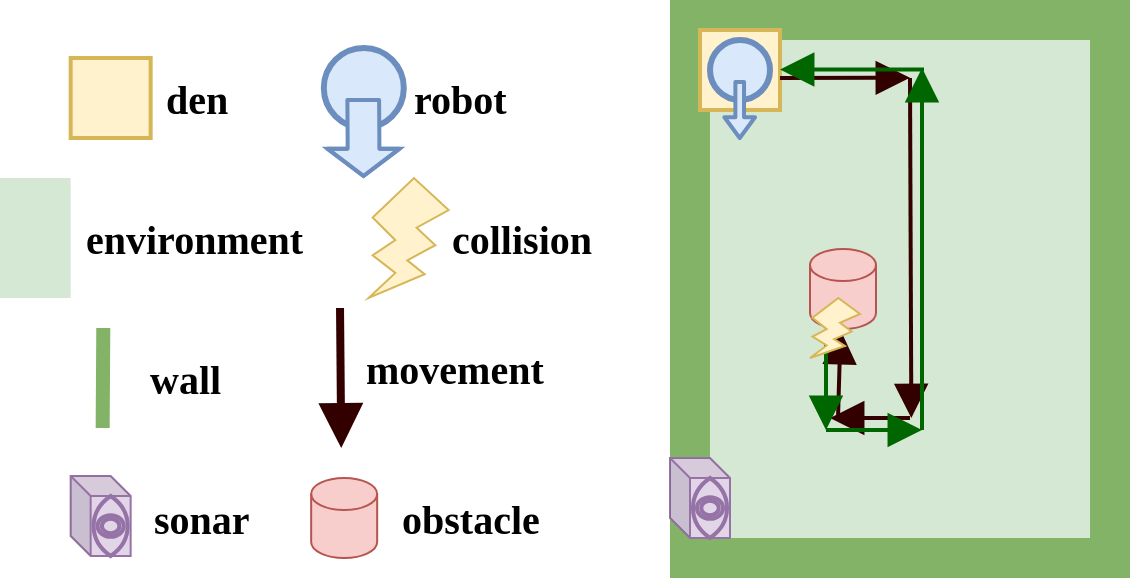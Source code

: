 <mxfile version="14.4.3" type="device"><diagram id="38rpAJSljCp4Y_t4XJB3" name="Pagina-1"><mxGraphModel dx="708" dy="410" grid="1" gridSize="10" guides="1" tooltips="1" connect="1" arrows="1" fold="1" page="1" pageScale="1" pageWidth="827" pageHeight="1169" math="0" shadow="0"><root><mxCell id="0"/><mxCell id="1" parent="0"/><mxCell id="dRU0oKlooQQdXRO8Y2s7-1" value="" style="rounded=0;whiteSpace=wrap;html=1;fillColor=#d5e8d4;strokeColor=#82b366;perimeterSpacing=0;strokeWidth=20;glass=0;shadow=0;sketch=0;" parent="1" vertex="1"><mxGeometry x="380" y="91" width="210" height="269" as="geometry"/></mxCell><mxCell id="dRU0oKlooQQdXRO8Y2s7-8" value="" style="ellipse;whiteSpace=wrap;html=1;aspect=fixed;rounded=0;shadow=0;glass=0;sketch=0;strokeWidth=3;fillColor=#dae8fc;strokeColor=#6c8ebf;" parent="1" vertex="1"><mxGeometry x="196.9" y="105" width="40" height="40" as="geometry"/></mxCell><mxCell id="dRU0oKlooQQdXRO8Y2s7-9" value="" style="shape=flexArrow;endArrow=classic;html=1;strokeColor=#6c8ebf;strokeWidth=2;width=14.857;endSize=3.857;endWidth=18.095;fillColor=#dae8fc;" parent="1" edge="1"><mxGeometry width="50" height="50" relative="1" as="geometry"><mxPoint x="216.61" y="130.0" as="sourcePoint"/><mxPoint x="216.75" y="170" as="targetPoint"/><Array as="points"><mxPoint x="216.75" y="150"/></Array></mxGeometry></mxCell><mxCell id="dRU0oKlooQQdXRO8Y2s7-10" value="robot" style="text;html=1;strokeColor=none;fillColor=none;align=left;verticalAlign=middle;whiteSpace=wrap;rounded=0;shadow=0;glass=0;sketch=0;fontStyle=1;fontSize=20;fontFamily=Tahoma;" parent="1" vertex="1"><mxGeometry x="239.9" y="120" width="80" height="20" as="geometry"/></mxCell><mxCell id="dRU0oKlooQQdXRO8Y2s7-11" value="" style="endArrow=block;html=1;strokeWidth=4;fillColor=#f8cecc;strokeColor=#330000;endSize=12;endFill=1;" parent="1" edge="1"><mxGeometry width="50" height="50" relative="1" as="geometry"><mxPoint x="205.01" y="235" as="sourcePoint"/><mxPoint x="205.63" y="305" as="targetPoint"/></mxGeometry></mxCell><mxCell id="dRU0oKlooQQdXRO8Y2s7-12" value="movement" style="text;html=1;strokeColor=none;fillColor=none;align=left;verticalAlign=middle;whiteSpace=wrap;rounded=0;shadow=0;glass=0;sketch=0;fontStyle=1;fontSize=20;fontFamily=Tahoma;" parent="1" vertex="1"><mxGeometry x="215.83" y="255" width="126.33" height="20" as="geometry"/></mxCell><mxCell id="dRU0oKlooQQdXRO8Y2s7-14" value="" style="rounded=0;whiteSpace=wrap;html=1;fillColor=#d5e8d4;perimeterSpacing=0;strokeWidth=7;glass=0;shadow=0;sketch=0;strokeColor=none;" parent="1" vertex="1"><mxGeometry x="35.0" y="170" width="35.33" height="60" as="geometry"/></mxCell><mxCell id="dRU0oKlooQQdXRO8Y2s7-15" value="environment" style="text;html=1;strokeColor=none;fillColor=none;align=left;verticalAlign=middle;whiteSpace=wrap;rounded=0;shadow=0;glass=0;sketch=0;fontStyle=1;fontSize=20;fontFamily=Tahoma;" parent="1" vertex="1"><mxGeometry x="76.33" y="190" width="150" height="20" as="geometry"/></mxCell><mxCell id="dRU0oKlooQQdXRO8Y2s7-16" value="" style="endArrow=none;html=1;strokeColor=#82b366;strokeWidth=7;fontFamily=Tahoma;fontSize=13;fillColor=#d5e8d4;" parent="1" edge="1"><mxGeometry width="50" height="50" relative="1" as="geometry"><mxPoint x="86.33" y="295" as="sourcePoint"/><mxPoint x="86.64" y="245" as="targetPoint"/></mxGeometry></mxCell><mxCell id="dRU0oKlooQQdXRO8Y2s7-17" value="wall" style="text;html=1;strokeColor=none;fillColor=none;align=left;verticalAlign=middle;whiteSpace=wrap;rounded=0;shadow=0;glass=0;sketch=0;fontStyle=1;fontSize=20;fontFamily=Tahoma;" parent="1" vertex="1"><mxGeometry x="107.98" y="260" width="80" height="20" as="geometry"/></mxCell><mxCell id="dRU0oKlooQQdXRO8Y2s7-18" value="" style="whiteSpace=wrap;html=1;aspect=fixed;rounded=0;shadow=0;glass=0;sketch=0;strokeWidth=2;fontFamily=Tahoma;fontSize=20;align=left;fillColor=#fff2cc;strokeColor=#d6b656;" parent="1" vertex="1"><mxGeometry x="385" y="96" width="40" height="40" as="geometry"/></mxCell><mxCell id="dRU0oKlooQQdXRO8Y2s7-2" value="" style="ellipse;whiteSpace=wrap;html=1;aspect=fixed;rounded=0;shadow=0;glass=0;sketch=0;strokeWidth=3;fillColor=#dae8fc;strokeColor=#6c8ebf;" parent="1" vertex="1"><mxGeometry x="390" y="101" width="30" height="30" as="geometry"/></mxCell><mxCell id="dRU0oKlooQQdXRO8Y2s7-7" value="" style="shape=flexArrow;endArrow=classic;html=1;strokeColor=#6c8ebf;strokeWidth=2;width=3.333;endSize=2.797;endWidth=8.981;fillColor=#dae8fc;" parent="1" edge="1"><mxGeometry width="50" height="50" relative="1" as="geometry"><mxPoint x="404.86" y="121" as="sourcePoint"/><mxPoint x="404.86" y="151" as="targetPoint"/></mxGeometry></mxCell><mxCell id="dRU0oKlooQQdXRO8Y2s7-19" value="" style="whiteSpace=wrap;html=1;aspect=fixed;rounded=0;shadow=0;glass=0;sketch=0;strokeWidth=2;fontFamily=Tahoma;fontSize=20;align=left;fillColor=#fff2cc;strokeColor=#d6b656;" parent="1" vertex="1"><mxGeometry x="70.33" y="110" width="40" height="40" as="geometry"/></mxCell><mxCell id="dRU0oKlooQQdXRO8Y2s7-20" value="den" style="text;html=1;strokeColor=none;fillColor=none;align=left;verticalAlign=middle;whiteSpace=wrap;rounded=0;shadow=0;glass=0;sketch=0;fontStyle=1;fontSize=20;fontFamily=Tahoma;" parent="1" vertex="1"><mxGeometry x="116.33" y="120" width="41.99" height="20" as="geometry"/></mxCell><mxCell id="MMd4rfXKactBf2g73csD-1" value="" style="shape=cylinder3;whiteSpace=wrap;html=1;boundedLbl=1;backgroundOutline=1;size=8;fillColor=#f8cecc;strokeColor=#b85450;" vertex="1" parent="1"><mxGeometry x="440" y="205.5" width="33" height="40" as="geometry"/></mxCell><mxCell id="MMd4rfXKactBf2g73csD-4" value="obstacle" style="text;html=1;strokeColor=none;fillColor=none;align=left;verticalAlign=middle;whiteSpace=wrap;rounded=0;shadow=0;glass=0;sketch=0;fontStyle=1;fontSize=20;fontFamily=Tahoma;" vertex="1" parent="1"><mxGeometry x="233.58" y="330" width="80" height="20" as="geometry"/></mxCell><mxCell id="MMd4rfXKactBf2g73csD-6" value="sonar" style="text;html=1;strokeColor=none;fillColor=none;align=left;verticalAlign=middle;whiteSpace=wrap;rounded=0;shadow=0;glass=0;sketch=0;fontStyle=1;fontSize=20;fontFamily=Tahoma;" vertex="1" parent="1"><mxGeometry x="110.01" y="330" width="41.99" height="20" as="geometry"/></mxCell><mxCell id="MMd4rfXKactBf2g73csD-7" value="" style="shape=cylinder3;whiteSpace=wrap;html=1;boundedLbl=1;backgroundOutline=1;size=8;fillColor=#f8cecc;strokeColor=#b85450;" vertex="1" parent="1"><mxGeometry x="190.58" y="320" width="33" height="40" as="geometry"/></mxCell><mxCell id="MMd4rfXKactBf2g73csD-15" value="" style="group" vertex="1" connectable="0" parent="1"><mxGeometry x="370" y="310" width="30" height="40" as="geometry"/></mxCell><mxCell id="MMd4rfXKactBf2g73csD-9" value="" style="shape=cube;whiteSpace=wrap;html=1;boundedLbl=1;backgroundOutline=1;darkOpacity=0.05;darkOpacity2=0.1;size=10;fillColor=#e1d5e7;strokeColor=#9673a6;" vertex="1" parent="MMd4rfXKactBf2g73csD-15"><mxGeometry width="30" height="40" as="geometry"/></mxCell><mxCell id="MMd4rfXKactBf2g73csD-8" value="" style="html=1;verticalLabelPosition=bottom;align=center;labelBackgroundColor=#ffffff;verticalAlign=top;strokeWidth=2;strokeColor=#9673a6;shadow=0;dashed=0;shape=mxgraph.ios7.icons.eye;fillColor=#e1d5e7;rotation=90;" vertex="1" parent="MMd4rfXKactBf2g73csD-15"><mxGeometry x="5" y="16.47" width="30" height="17.05" as="geometry"/></mxCell><mxCell id="MMd4rfXKactBf2g73csD-16" value="" style="group" vertex="1" connectable="0" parent="1"><mxGeometry x="70.33" y="319" width="30" height="40" as="geometry"/></mxCell><mxCell id="MMd4rfXKactBf2g73csD-17" value="" style="shape=cube;whiteSpace=wrap;html=1;boundedLbl=1;backgroundOutline=1;darkOpacity=0.05;darkOpacity2=0.1;size=10;fillColor=#e1d5e7;strokeColor=#9673a6;" vertex="1" parent="MMd4rfXKactBf2g73csD-16"><mxGeometry width="30" height="40" as="geometry"/></mxCell><mxCell id="MMd4rfXKactBf2g73csD-18" value="" style="html=1;verticalLabelPosition=bottom;align=center;labelBackgroundColor=#ffffff;verticalAlign=top;strokeWidth=2;strokeColor=#9673a6;shadow=0;dashed=0;shape=mxgraph.ios7.icons.eye;fillColor=#e1d5e7;rotation=90;" vertex="1" parent="MMd4rfXKactBf2g73csD-16"><mxGeometry x="5" y="16.47" width="30" height="17.05" as="geometry"/></mxCell><mxCell id="MMd4rfXKactBf2g73csD-19" value="" style="endArrow=block;html=1;strokeWidth=2;fillColor=#f8cecc;strokeColor=#330000;endSize=12;endFill=1;entryX=0.524;entryY=0.219;entryDx=0;entryDy=0;entryPerimeter=0;" edge="1" parent="1"><mxGeometry width="50" height="50" relative="1" as="geometry"><mxPoint x="425" y="120" as="sourcePoint"/><mxPoint x="490" y="119.911" as="targetPoint"/></mxGeometry></mxCell><mxCell id="MMd4rfXKactBf2g73csD-20" value="" style="endArrow=block;html=1;strokeWidth=2;fillColor=#f8cecc;strokeColor=#330000;endSize=12;endFill=1;entryX=0.527;entryY=0.74;entryDx=0;entryDy=0;entryPerimeter=0;" edge="1" parent="1" target="dRU0oKlooQQdXRO8Y2s7-1"><mxGeometry width="50" height="50" relative="1" as="geometry"><mxPoint x="490.0" y="120" as="sourcePoint"/><mxPoint x="490.62" y="220" as="targetPoint"/></mxGeometry></mxCell><mxCell id="MMd4rfXKactBf2g73csD-21" value="" style="endArrow=block;html=1;strokeWidth=2;fillColor=#f8cecc;strokeColor=#330000;endSize=12;endFill=1;" edge="1" parent="1"><mxGeometry width="50" height="50" relative="1" as="geometry"><mxPoint x="490" y="290" as="sourcePoint"/><mxPoint x="450" y="290" as="targetPoint"/></mxGeometry></mxCell><mxCell id="MMd4rfXKactBf2g73csD-23" value="" style="endArrow=block;html=1;strokeWidth=2;fillColor=#f8cecc;strokeColor=#330000;endSize=12;endFill=1;entryX=0.342;entryY=1.013;entryDx=0;entryDy=0;entryPerimeter=0;" edge="1" parent="1"><mxGeometry width="50" height="50" relative="1" as="geometry"><mxPoint x="454" y="290" as="sourcePoint"/><mxPoint x="455.286" y="246.02" as="targetPoint"/></mxGeometry></mxCell><mxCell id="MMd4rfXKactBf2g73csD-24" value="" style="endArrow=block;html=1;strokeWidth=2;fillColor=#ffe6cc;endSize=12;endFill=1;strokeColor=#006600;" edge="1" parent="1"><mxGeometry width="50" height="50" relative="1" as="geometry"><mxPoint x="448" y="246" as="sourcePoint"/><mxPoint x="448" y="296" as="targetPoint"/></mxGeometry></mxCell><mxCell id="MMd4rfXKactBf2g73csD-25" value="" style="endArrow=block;html=1;strokeWidth=2;fillColor=#ffe6cc;endSize=12;endFill=1;strokeColor=#006600;" edge="1" parent="1"><mxGeometry width="50" height="50" relative="1" as="geometry"><mxPoint x="448" y="296" as="sourcePoint"/><mxPoint x="496" y="296" as="targetPoint"/></mxGeometry></mxCell><mxCell id="MMd4rfXKactBf2g73csD-26" value="" style="endArrow=block;html=1;strokeWidth=2;fillColor=#ffe6cc;endSize=12;endFill=1;strokeColor=#006600;" edge="1" parent="1"><mxGeometry width="50" height="50" relative="1" as="geometry"><mxPoint x="496" y="296" as="sourcePoint"/><mxPoint x="496" y="115" as="targetPoint"/></mxGeometry></mxCell><mxCell id="MMd4rfXKactBf2g73csD-27" value="" style="endArrow=block;html=1;strokeWidth=2;fillColor=#ffe6cc;endSize=12;endFill=1;strokeColor=#006600;" edge="1" parent="1"><mxGeometry width="50" height="50" relative="1" as="geometry"><mxPoint x="497" y="115.71" as="sourcePoint"/><mxPoint x="425" y="115.71" as="targetPoint"/></mxGeometry></mxCell><mxCell id="MMd4rfXKactBf2g73csD-28" value="" style="verticalLabelPosition=bottom;verticalAlign=top;html=1;shape=mxgraph.basic.flash;fillColor=#fff2cc;strokeColor=#d6b656;" vertex="1" parent="1"><mxGeometry x="440" y="230" width="25" height="30" as="geometry"/></mxCell><mxCell id="MMd4rfXKactBf2g73csD-29" value="" style="verticalLabelPosition=bottom;verticalAlign=top;html=1;shape=mxgraph.basic.flash;fillColor=#fff2cc;strokeColor=#d6b656;" vertex="1" parent="1"><mxGeometry x="219.32" y="170" width="40" height="60" as="geometry"/></mxCell><mxCell id="MMd4rfXKactBf2g73csD-30" value="collision" style="text;html=1;strokeColor=none;fillColor=none;align=left;verticalAlign=middle;whiteSpace=wrap;rounded=0;shadow=0;glass=0;sketch=0;fontStyle=1;fontSize=20;fontFamily=Tahoma;" vertex="1" parent="1"><mxGeometry x="259.32" y="190" width="83.17" height="20" as="geometry"/></mxCell></root></mxGraphModel></diagram></mxfile>